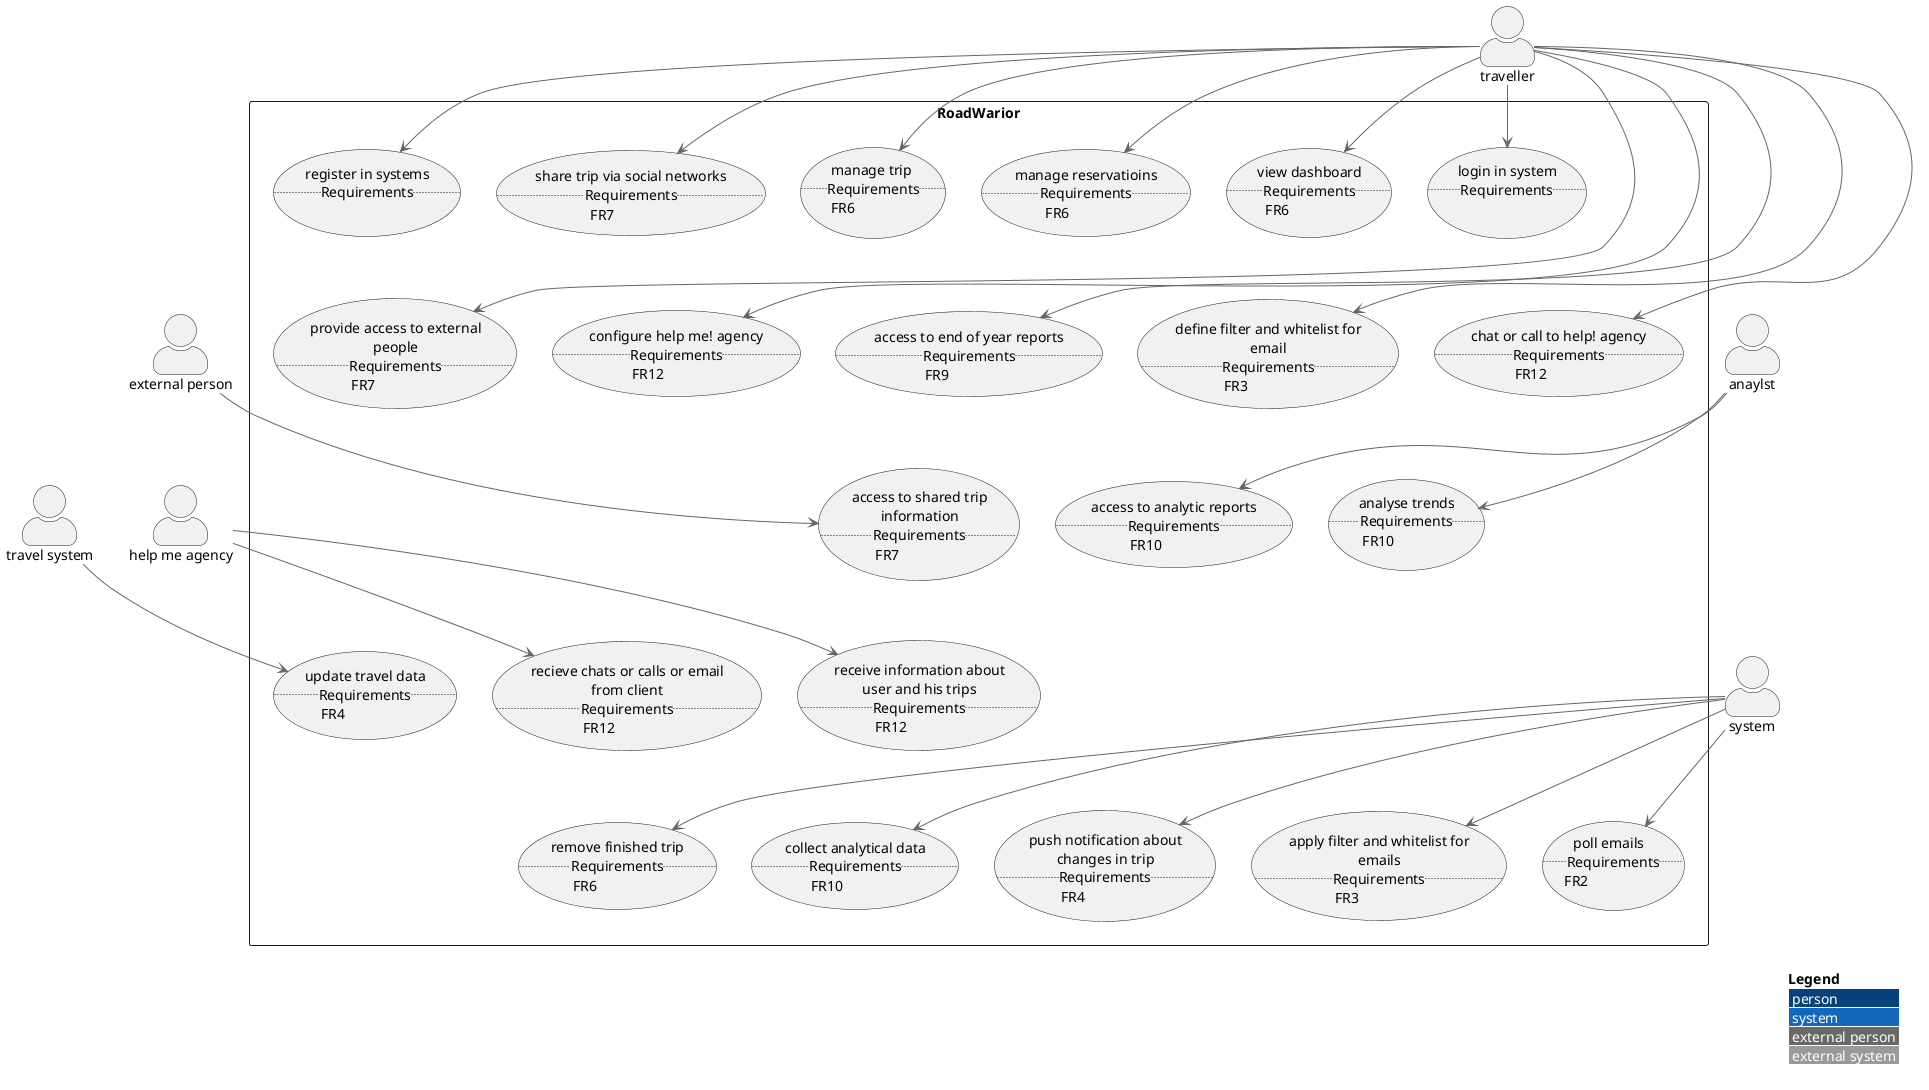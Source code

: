 @startuml UseCaseOverview
!include <C4/C4_Context>

LAYOUT_WITH_LEGEND()

actor :traveller: as tr
actor :external person: as ep
actor :anaylst: as an
actor :help me agency: as hma
actor :travel system: as ts
actor :system: as sy

ep -[hidden]right- hma
ts -[hidden]right- hma
rectangle RoadWarior {
  together {
    usecase RIS as "register in systems \n..Requirements..\n"
    usecase lis as "login in system \n..Requirements..\n"
    usecase vd as "view dashboard \n..Requirements..\nFR6"
    usecase mr as "manage reservatioins \n..Requirements..\n FR6"
    usecase mt as "manage trip \n..Requirements..\n FR6"
    usecase stsn as "share trip via social networks \n..Requirements..\n FR7"
  }
  
  together {
    usecase patep as "provide access to external people \n..Requirements..\nFR7"
    usecase cmha as "configure help me! agency \n..Requirements..\nFR12"
    usecase ater as "access to end of year reports \n..Requirements..\nFR9"
    usecase dfawfe as "define filter and whitelist for email \n..Requirements..\nFR3"
    usecase coctha as "chat or call to help! agency \n..Requirements..\nFR12"
  }
  
  together {
    usecase atsti as "access to shared trip information \n..Requirements..\nFR7"
    usecase atar as "access to analytic reports \n..Requirements..\nFR10"
    usecase at as "analyse trends \n..Requirements..\nFR10"
  }
  
  together {
    usecase riauaht as "receive information about user and his trips \n..Requirements..\nFR12"
    usecase utd as "update travel data \n..Requirements..\nFR4"
    usecase rcocoefc as "recieve chats or calls or email from client \n..Requirements..\nFR12"
  }
  
  together {
    usecase pe as "poll emails \n..Requirements..\nFR2"
    usecase afawfe as "apply filter and whitelist for emails \n..Requirements..\nFR3"
    usecase pnacit as "push notification about changes in trip \n..Requirements..\nFR4"
    usecase rft as "remove finished trip \n..Requirements..\nFR6"
    usecase cad as "collect analytical data \n..Requirements..\nFR10"
  }
}

sy --> cad
sy --> rft
sy --> pnacit
sy --> afawfe
sy --> pe

tr --> RIS
tr --> lis
tr --> vd
tr --> mr
tr --> mt
tr --> stsn
tr --> patep
tr --> cmha
tr --> coctha
tr --> ater
tr --> dfawfe

ep --> atsti

an --> at
an --> atar

hma --> rcocoefc
hma --> riauaht

ts --> utd

'Include dependencies, so that they are not in a single line
RIS -[hidden]- patep
patep -[hidden]- atsti
atsti -[hidden]- riauaht 
riauaht -[hidden]- rft

@enduml

